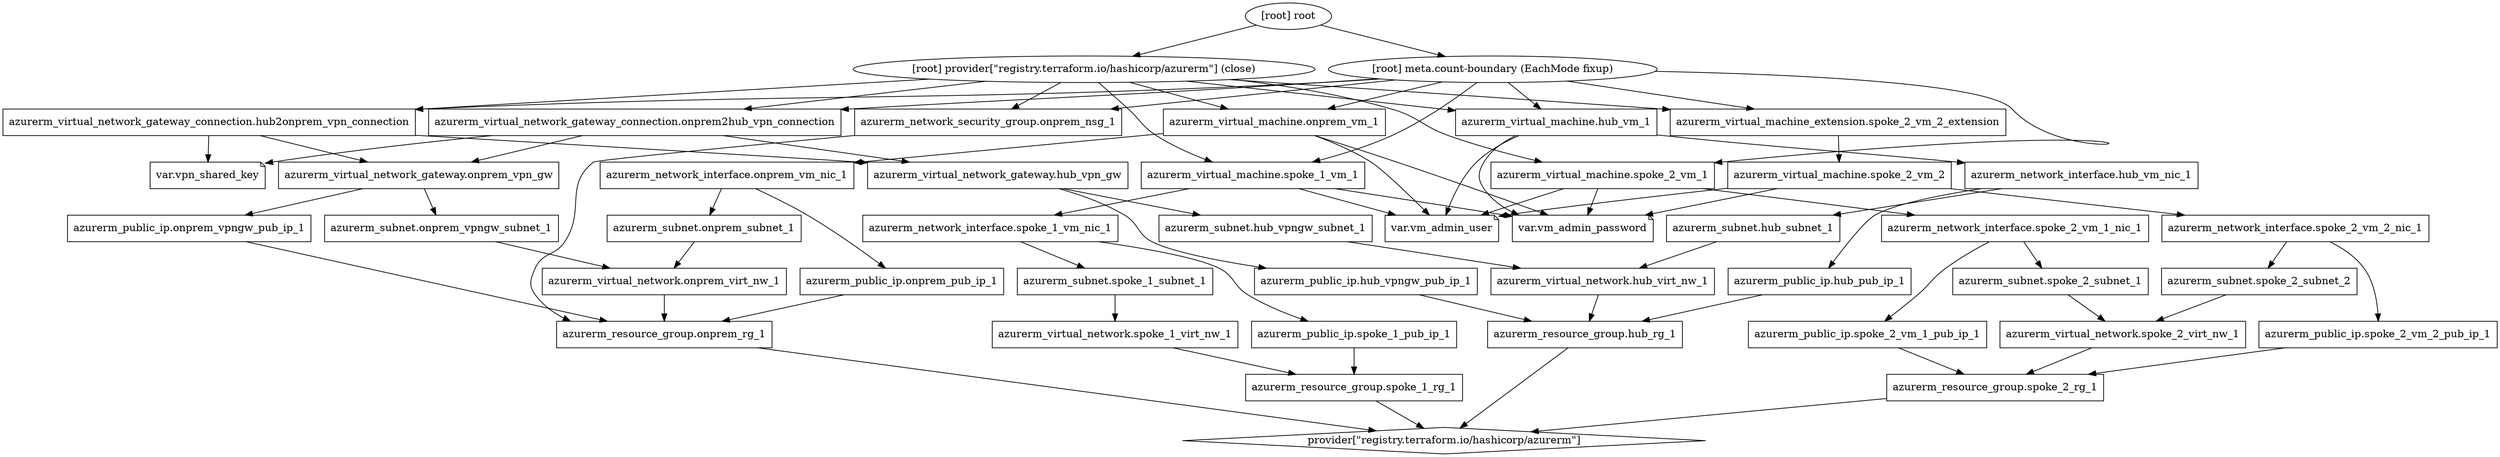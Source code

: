 digraph {
        compound = "true"
        newrank = "true"
        subgraph "root" {
                "[root] azurerm_network_interface.hub_vm_nic_1 (expand)" [label = "azurerm_network_interface.hub_vm_nic_1", shape = "box"]
                "[root] azurerm_network_interface.onprem_vm_nic_1 (expand)" [label = "azurerm_network_interface.onprem_vm_nic_1", shape = "box"]
                "[root] azurerm_network_interface.spoke_1_vm_nic_1 (expand)" [label = "azurerm_network_interface.spoke_1_vm_nic_1", shape = "box"]
                "[root] azurerm_network_interface.spoke_2_vm_1_nic_1 (expand)" [label = "azurerm_network_interface.spoke_2_vm_1_nic_1", shape = "box"]
                "[root] azurerm_network_interface.spoke_2_vm_2_nic_1 (expand)" [label = "azurerm_network_interface.spoke_2_vm_2_nic_1", shape = "box"]
                "[root] azurerm_network_security_group.onprem_nsg_1 (expand)" [label = "azurerm_network_security_group.onprem_nsg_1", shape = "box"]
                "[root] azurerm_public_ip.hub_pub_ip_1 (expand)" [label = "azurerm_public_ip.hub_pub_ip_1", shape = "box"]
                "[root] azurerm_public_ip.hub_vpngw_pub_ip_1 (expand)" [label = "azurerm_public_ip.hub_vpngw_pub_ip_1", shape = "box"]
                "[root] azurerm_public_ip.onprem_pub_ip_1 (expand)" [label = "azurerm_public_ip.onprem_pub_ip_1", shape = "box"]
                "[root] azurerm_public_ip.onprem_vpngw_pub_ip_1 (expand)" [label = "azurerm_public_ip.onprem_vpngw_pub_ip_1", shape = "box"]
                "[root] azurerm_public_ip.spoke_1_pub_ip_1 (expand)" [label = "azurerm_public_ip.spoke_1_pub_ip_1", shape = "box"]
                "[root] azurerm_public_ip.spoke_2_vm_1_pub_ip_1 (expand)" [label = "azurerm_public_ip.spoke_2_vm_1_pub_ip_1", shape = "box"]
                "[root] azurerm_public_ip.spoke_2_vm_2_pub_ip_1 (expand)" [label = "azurerm_public_ip.spoke_2_vm_2_pub_ip_1", shape = "box"]
                "[root] azurerm_resource_group.hub_rg_1 (expand)" [label = "azurerm_resource_group.hub_rg_1", shape = "box"]
                "[root] azurerm_resource_group.onprem_rg_1 (expand)" [label = "azurerm_resource_group.onprem_rg_1", shape = "box"]
                "[root] azurerm_resource_group.spoke_1_rg_1 (expand)" [label = "azurerm_resource_group.spoke_1_rg_1", shape = "box"]
                "[root] azurerm_resource_group.spoke_2_rg_1 (expand)" [label = "azurerm_resource_group.spoke_2_rg_1", shape = "box"]
                "[root] azurerm_subnet.hub_subnet_1 (expand)" [label = "azurerm_subnet.hub_subnet_1", shape = "box"]
                "[root] azurerm_subnet.hub_vpngw_subnet_1 (expand)" [label = "azurerm_subnet.hub_vpngw_subnet_1", shape = "box"]
                "[root] azurerm_subnet.onprem_subnet_1 (expand)" [label = "azurerm_subnet.onprem_subnet_1", shape = "box"]
                "[root] azurerm_subnet.onprem_vpngw_subnet_1 (expand)" [label = "azurerm_subnet.onprem_vpngw_subnet_1", shape = "box"]
                "[root] azurerm_subnet.spoke_1_subnet_1 (expand)" [label = "azurerm_subnet.spoke_1_subnet_1", shape = "box"]
                "[root] azurerm_subnet.spoke_2_subnet_1 (expand)" [label = "azurerm_subnet.spoke_2_subnet_1", shape = "box"]
                "[root] azurerm_subnet.spoke_2_subnet_2 (expand)" [label = "azurerm_subnet.spoke_2_subnet_2", shape = "box"]
                "[root] azurerm_virtual_machine.hub_vm_1 (expand)" [label = "azurerm_virtual_machine.hub_vm_1", shape = "box"]
                "[root] azurerm_virtual_machine.onprem_vm_1 (expand)" [label = "azurerm_virtual_machine.onprem_vm_1", shape = "box"]
                "[root] azurerm_virtual_machine.spoke_1_vm_1 (expand)" [label = "azurerm_virtual_machine.spoke_1_vm_1", shape = "box"]
                "[root] azurerm_virtual_machine.spoke_2_vm_1 (expand)" [label = "azurerm_virtual_machine.spoke_2_vm_1", shape = "box"]
                "[root] azurerm_virtual_machine.spoke_2_vm_2 (expand)" [label = "azurerm_virtual_machine.spoke_2_vm_2", shape = "box"]
                "[root] azurerm_virtual_machine_extension.spoke_2_vm_2_extension (expand)" [label = "azurerm_virtual_machine_extension.spoke_2_vm_2_extension", shape = "box"]
                "[root] azurerm_virtual_network.hub_virt_nw_1 (expand)" [label = "azurerm_virtual_network.hub_virt_nw_1", shape = "box"]
                "[root] azurerm_virtual_network.onprem_virt_nw_1 (expand)" [label = "azurerm_virtual_network.onprem_virt_nw_1", shape = "box"]
                "[root] azurerm_virtual_network.spoke_1_virt_nw_1 (expand)" [label = "azurerm_virtual_network.spoke_1_virt_nw_1", shape = "box"]
                "[root] azurerm_virtual_network.spoke_2_virt_nw_1 (expand)" [label = "azurerm_virtual_network.spoke_2_virt_nw_1", shape = "box"]
                "[root] azurerm_virtual_network_gateway.hub_vpn_gw (expand)" [label = "azurerm_virtual_network_gateway.hub_vpn_gw", shape = "box"]
                "[root] azurerm_virtual_network_gateway.onprem_vpn_gw (expand)" [label = "azurerm_virtual_network_gateway.onprem_vpn_gw", shape = "box"]
                "[root] azurerm_virtual_network_gateway_connection.hub2onprem_vpn_connection (expand)" [label = "azurerm_virtual_network_gateway_connection.hub2onprem_vpn_connection", shape = "box"]
                "[root] azurerm_virtual_network_gateway_connection.onprem2hub_vpn_connection (expand)" [label = "azurerm_virtual_network_gateway_connection.onprem2hub_vpn_connection", shape = "box"]
                "[root] provider[\"registry.terraform.io/hashicorp/azurerm\"]" [label = "provider[\"registry.terraform.io/hashicorp/azurerm\"]", shape = "diamond"]
                "[root] var.vm_admin_password" [label = "var.vm_admin_password", shape = "note"]
                "[root] var.vm_admin_user" [label = "var.vm_admin_user", shape = "note"]
                "[root] var.vpn_shared_key" [label = "var.vpn_shared_key", shape = "note"]
                "[root] azurerm_network_interface.hub_vm_nic_1 (expand)" -> "[root] azurerm_public_ip.hub_pub_ip_1 (expand)"
                "[root] azurerm_network_interface.hub_vm_nic_1 (expand)" -> "[root] azurerm_subnet.hub_subnet_1 (expand)"
                "[root] azurerm_network_interface.onprem_vm_nic_1 (expand)" -> "[root] azurerm_public_ip.onprem_pub_ip_1 (expand)"
                "[root] azurerm_network_interface.onprem_vm_nic_1 (expand)" -> "[root] azurerm_subnet.onprem_subnet_1 (expand)"
                "[root] azurerm_network_interface.spoke_1_vm_nic_1 (expand)" -> "[root] azurerm_public_ip.spoke_1_pub_ip_1 (expand)"
                "[root] azurerm_network_interface.spoke_1_vm_nic_1 (expand)" -> "[root] azurerm_subnet.spoke_1_subnet_1 (expand)"
                "[root] azurerm_network_interface.spoke_2_vm_1_nic_1 (expand)" -> "[root] azurerm_public_ip.spoke_2_vm_1_pub_ip_1 (expand)"
                "[root] azurerm_network_interface.spoke_2_vm_1_nic_1 (expand)" -> "[root] azurerm_subnet.spoke_2_subnet_1 (expand)"
                "[root] azurerm_network_interface.spoke_2_vm_2_nic_1 (expand)" -> "[root] azurerm_public_ip.spoke_2_vm_2_pub_ip_1 (expand)"
                "[root] azurerm_network_interface.spoke_2_vm_2_nic_1 (expand)" -> "[root] azurerm_subnet.spoke_2_subnet_2 (expand)"
                "[root] azurerm_network_security_group.onprem_nsg_1 (expand)" -> "[root] azurerm_resource_group.onprem_rg_1 (expand)"
                "[root] azurerm_public_ip.hub_pub_ip_1 (expand)" -> "[root] azurerm_resource_group.hub_rg_1 (expand)"
                "[root] azurerm_public_ip.hub_vpngw_pub_ip_1 (expand)" -> "[root] azurerm_resource_group.hub_rg_1 (expand)"
                "[root] azurerm_public_ip.onprem_pub_ip_1 (expand)" -> "[root] azurerm_resource_group.onprem_rg_1 (expand)"
                "[root] azurerm_public_ip.onprem_vpngw_pub_ip_1 (expand)" -> "[root] azurerm_resource_group.onprem_rg_1 (expand)"
                "[root] azurerm_public_ip.spoke_1_pub_ip_1 (expand)" -> "[root] azurerm_resource_group.spoke_1_rg_1 (expand)"
                "[root] azurerm_public_ip.spoke_2_vm_1_pub_ip_1 (expand)" -> "[root] azurerm_resource_group.spoke_2_rg_1 (expand)"
                "[root] azurerm_public_ip.spoke_2_vm_2_pub_ip_1 (expand)" -> "[root] azurerm_resource_group.spoke_2_rg_1 (expand)"
                "[root] azurerm_resource_group.hub_rg_1 (expand)" -> "[root] provider[\"registry.terraform.io/hashicorp/azurerm\"]"
                "[root] azurerm_resource_group.onprem_rg_1 (expand)" -> "[root] provider[\"registry.terraform.io/hashicorp/azurerm\"]"
                "[root] azurerm_resource_group.spoke_1_rg_1 (expand)" -> "[root] provider[\"registry.terraform.io/hashicorp/azurerm\"]"
                "[root] azurerm_resource_group.spoke_2_rg_1 (expand)" -> "[root] provider[\"registry.terraform.io/hashicorp/azurerm\"]"
                "[root] azurerm_subnet.hub_subnet_1 (expand)" -> "[root] azurerm_virtual_network.hub_virt_nw_1 (expand)"
                "[root] azurerm_subnet.hub_vpngw_subnet_1 (expand)" -> "[root] azurerm_virtual_network.hub_virt_nw_1 (expand)"
                "[root] azurerm_subnet.onprem_subnet_1 (expand)" -> "[root] azurerm_virtual_network.onprem_virt_nw_1 (expand)"
                "[root] azurerm_subnet.onprem_vpngw_subnet_1 (expand)" -> "[root] azurerm_virtual_network.onprem_virt_nw_1 (expand)"
                "[root] azurerm_subnet.spoke_1_subnet_1 (expand)" -> "[root] azurerm_virtual_network.spoke_1_virt_nw_1 (expand)"
                "[root] azurerm_subnet.spoke_2_subnet_1 (expand)" -> "[root] azurerm_virtual_network.spoke_2_virt_nw_1 (expand)"
                "[root] azurerm_subnet.spoke_2_subnet_2 (expand)" -> "[root] azurerm_virtual_network.spoke_2_virt_nw_1 (expand)"
                "[root] azurerm_virtual_machine.hub_vm_1 (expand)" -> "[root] azurerm_network_interface.hub_vm_nic_1 (expand)"
                "[root] azurerm_virtual_machine.hub_vm_1 (expand)" -> "[root] var.vm_admin_password"
                "[root] azurerm_virtual_machine.hub_vm_1 (expand)" -> "[root] var.vm_admin_user"
                "[root] azurerm_virtual_machine.onprem_vm_1 (expand)" -> "[root] azurerm_network_interface.onprem_vm_nic_1 (expand)"
                "[root] azurerm_virtual_machine.onprem_vm_1 (expand)" -> "[root] var.vm_admin_password"
                "[root] azurerm_virtual_machine.onprem_vm_1 (expand)" -> "[root] var.vm_admin_user"
                "[root] azurerm_virtual_machine.spoke_1_vm_1 (expand)" -> "[root] azurerm_network_interface.spoke_1_vm_nic_1 (expand)"
                "[root] azurerm_virtual_machine.spoke_1_vm_1 (expand)" -> "[root] var.vm_admin_password"
                "[root] azurerm_virtual_machine.spoke_1_vm_1 (expand)" -> "[root] var.vm_admin_user"
                "[root] azurerm_virtual_machine.spoke_2_vm_1 (expand)" -> "[root] azurerm_network_interface.spoke_2_vm_1_nic_1 (expand)"
                "[root] azurerm_virtual_machine.spoke_2_vm_1 (expand)" -> "[root] var.vm_admin_password"
                "[root] azurerm_virtual_machine.spoke_2_vm_1 (expand)" -> "[root] var.vm_admin_user"
                "[root] azurerm_virtual_machine.spoke_2_vm_2 (expand)" -> "[root] azurerm_network_interface.spoke_2_vm_2_nic_1 (expand)"
                "[root] azurerm_virtual_machine.spoke_2_vm_2 (expand)" -> "[root] var.vm_admin_password"
                "[root] azurerm_virtual_machine.spoke_2_vm_2 (expand)" -> "[root] var.vm_admin_user"
                "[root] azurerm_virtual_machine_extension.spoke_2_vm_2_extension (expand)" -> "[root] azurerm_virtual_machine.spoke_2_vm_2 (expand)"
                "[root] azurerm_virtual_network.hub_virt_nw_1 (expand)" -> "[root] azurerm_resource_group.hub_rg_1 (expand)"
                "[root] azurerm_virtual_network.onprem_virt_nw_1 (expand)" -> "[root] azurerm_resource_group.onprem_rg_1 (expand)"
                "[root] azurerm_virtual_network.spoke_1_virt_nw_1 (expand)" -> "[root] azurerm_resource_group.spoke_1_rg_1 (expand)"
                "[root] azurerm_virtual_network.spoke_2_virt_nw_1 (expand)" -> "[root] azurerm_resource_group.spoke_2_rg_1 (expand)"
                "[root] azurerm_virtual_network_gateway.hub_vpn_gw (expand)" -> "[root] azurerm_public_ip.hub_vpngw_pub_ip_1 (expand)"
                "[root] azurerm_virtual_network_gateway.hub_vpn_gw (expand)" -> "[root] azurerm_subnet.hub_vpngw_subnet_1 (expand)"
                "[root] azurerm_virtual_network_gateway.onprem_vpn_gw (expand)" -> "[root] azurerm_public_ip.onprem_vpngw_pub_ip_1 (expand)"
                "[root] azurerm_virtual_network_gateway.onprem_vpn_gw (expand)" -> "[root] azurerm_subnet.onprem_vpngw_subnet_1 (expand)"
                "[root] azurerm_virtual_network_gateway_connection.hub2onprem_vpn_connection (expand)" -> "[root] azurerm_virtual_network_gateway.hub_vpn_gw (expand)"
                "[root] azurerm_virtual_network_gateway_connection.hub2onprem_vpn_connection (expand)" -> "[root] azurerm_virtual_network_gateway.onprem_vpn_gw (expand)"
                "[root] azurerm_virtual_network_gateway_connection.hub2onprem_vpn_connection (expand)" -> "[root] var.vpn_shared_key"
                "[root] azurerm_virtual_network_gateway_connection.onprem2hub_vpn_connection (expand)" -> "[root] azurerm_virtual_network_gateway.hub_vpn_gw (expand)"
                "[root] azurerm_virtual_network_gateway_connection.onprem2hub_vpn_connection (expand)" -> "[root] azurerm_virtual_network_gateway.onprem_vpn_gw (expand)"
                "[root] azurerm_virtual_network_gateway_connection.onprem2hub_vpn_connection (expand)" -> "[root] var.vpn_shared_key"
                "[root] meta.count-boundary (EachMode fixup)" -> "[root] azurerm_network_security_group.onprem_nsg_1 (expand)"
                "[root] meta.count-boundary (EachMode fixup)" -> "[root] azurerm_virtual_machine.hub_vm_1 (expand)"
                "[root] meta.count-boundary (EachMode fixup)" -> "[root] azurerm_virtual_machine.onprem_vm_1 (expand)"
                "[root] meta.count-boundary (EachMode fixup)" -> "[root] azurerm_virtual_machine.spoke_1_vm_1 (expand)"
                "[root] meta.count-boundary (EachMode fixup)" -> "[root] azurerm_virtual_machine.spoke_2_vm_1 (expand)"
                "[root] meta.count-boundary (EachMode fixup)" -> "[root] azurerm_virtual_machine_extension.spoke_2_vm_2_extension (expand)"
                "[root] meta.count-boundary (EachMode fixup)" -> "[root] azurerm_virtual_network_gateway_connection.hub2onprem_vpn_connection (expand)"
                "[root] meta.count-boundary (EachMode fixup)" -> "[root] azurerm_virtual_network_gateway_connection.onprem2hub_vpn_connection (expand)"
                "[root] provider[\"registry.terraform.io/hashicorp/azurerm\"] (close)" -> "[root] azurerm_network_security_group.onprem_nsg_1 (expand)"
                "[root] provider[\"registry.terraform.io/hashicorp/azurerm\"] (close)" -> "[root] azurerm_virtual_machine.hub_vm_1 (expand)"
                "[root] provider[\"registry.terraform.io/hashicorp/azurerm\"] (close)" -> "[root] azurerm_virtual_machine.onprem_vm_1 (expand)"
                "[root] provider[\"registry.terraform.io/hashicorp/azurerm\"] (close)" -> "[root] azurerm_virtual_machine.spoke_1_vm_1 (expand)"
                "[root] provider[\"registry.terraform.io/hashicorp/azurerm\"] (close)" -> "[root] azurerm_virtual_machine.spoke_2_vm_1 (expand)"
                "[root] provider[\"registry.terraform.io/hashicorp/azurerm\"] (close)" -> "[root] azurerm_virtual_machine_extension.spoke_2_vm_2_extension (expand)"
                "[root] provider[\"registry.terraform.io/hashicorp/azurerm\"] (close)" -> "[root] azurerm_virtual_network_gateway_connection.hub2onprem_vpn_connection (expand)"
                "[root] provider[\"registry.terraform.io/hashicorp/azurerm\"] (close)" -> "[root] azurerm_virtual_network_gateway_connection.onprem2hub_vpn_connection (expand)"
                "[root] root" -> "[root] meta.count-boundary (EachMode fixup)"
                "[root] root" -> "[root] provider[\"registry.terraform.io/hashicorp/azurerm\"] (close)"
        }
}
